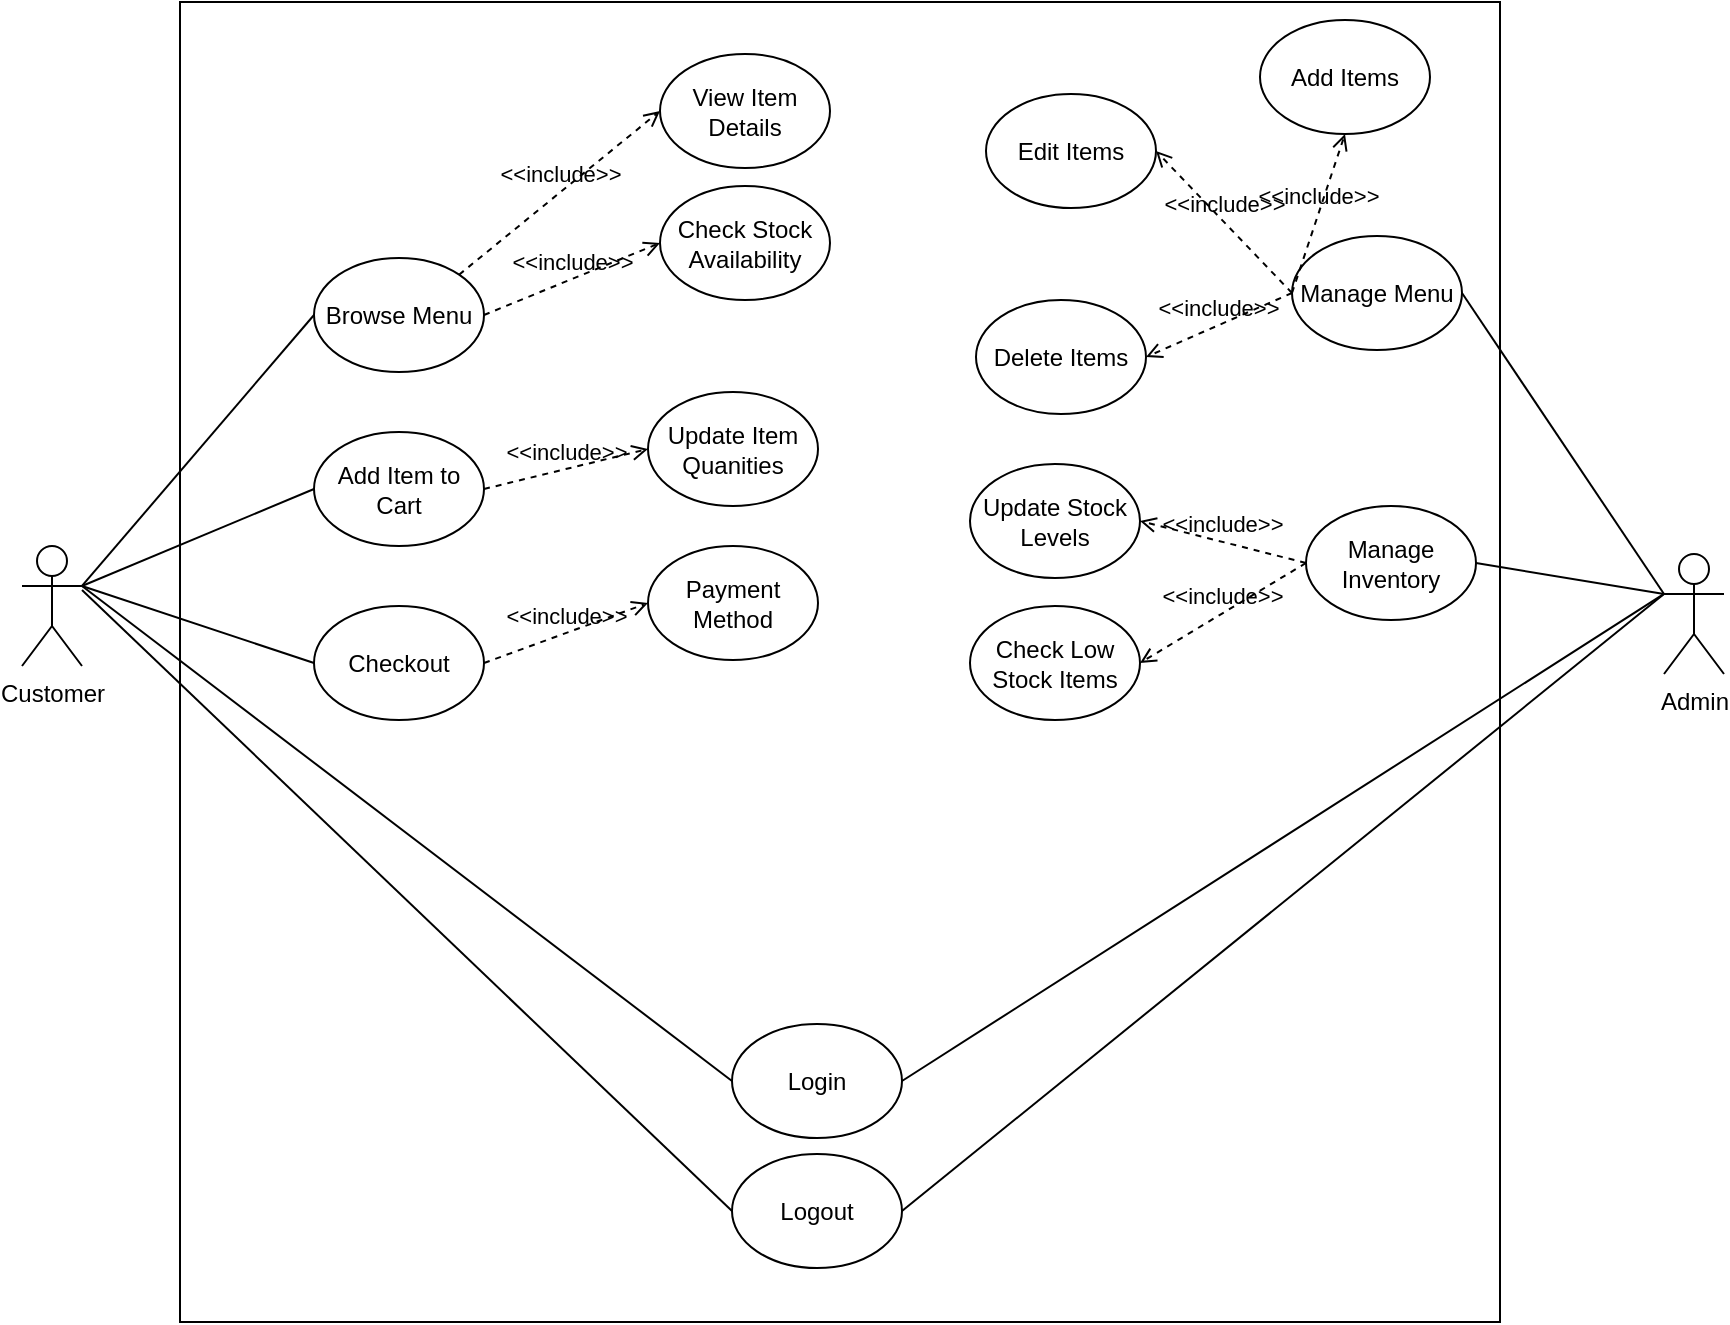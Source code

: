 <mxfile version="24.9.1">
  <diagram name="Page-1" id="RX876EHW3NxuH8kurLuv">
    <mxGraphModel dx="1173" dy="624" grid="0" gridSize="10" guides="1" tooltips="1" connect="1" arrows="1" fold="1" page="1" pageScale="1" pageWidth="4681" pageHeight="3300" math="0" shadow="0">
      <root>
        <mxCell id="0" />
        <mxCell id="1" parent="0" />
        <mxCell id="qCOEzPy5PeNLTDnwAvbh-1" value="" style="whiteSpace=wrap;html=1;aspect=fixed;" vertex="1" parent="1">
          <mxGeometry x="317" y="51" width="660" height="660" as="geometry" />
        </mxCell>
        <mxCell id="qCOEzPy5PeNLTDnwAvbh-2" value="Customer" style="shape=umlActor;verticalLabelPosition=bottom;verticalAlign=top;html=1;outlineConnect=0;" vertex="1" parent="1">
          <mxGeometry x="238" y="323" width="30" height="60" as="geometry" />
        </mxCell>
        <mxCell id="qCOEzPy5PeNLTDnwAvbh-3" value="Admin" style="shape=umlActor;verticalLabelPosition=bottom;verticalAlign=top;html=1;outlineConnect=0;" vertex="1" parent="1">
          <mxGeometry x="1059" y="327" width="30" height="60" as="geometry" />
        </mxCell>
        <mxCell id="qCOEzPy5PeNLTDnwAvbh-5" value="Browse Menu" style="ellipse;whiteSpace=wrap;html=1;" vertex="1" parent="1">
          <mxGeometry x="384" y="179" width="85" height="57" as="geometry" />
        </mxCell>
        <mxCell id="qCOEzPy5PeNLTDnwAvbh-13" value="" style="endArrow=none;html=1;rounded=0;exitX=1;exitY=0.333;exitDx=0;exitDy=0;exitPerimeter=0;entryX=0;entryY=0.5;entryDx=0;entryDy=0;" edge="1" parent="1" source="qCOEzPy5PeNLTDnwAvbh-2" target="qCOEzPy5PeNLTDnwAvbh-5">
          <mxGeometry width="50" height="50" relative="1" as="geometry">
            <mxPoint x="426" y="358" as="sourcePoint" />
            <mxPoint x="476" y="308" as="targetPoint" />
          </mxGeometry>
        </mxCell>
        <mxCell id="qCOEzPy5PeNLTDnwAvbh-16" value="Add Item to Cart" style="ellipse;whiteSpace=wrap;html=1;" vertex="1" parent="1">
          <mxGeometry x="384" y="266" width="85" height="57" as="geometry" />
        </mxCell>
        <mxCell id="qCOEzPy5PeNLTDnwAvbh-18" value="Checkout" style="ellipse;whiteSpace=wrap;html=1;" vertex="1" parent="1">
          <mxGeometry x="384" y="353" width="85" height="57" as="geometry" />
        </mxCell>
        <mxCell id="qCOEzPy5PeNLTDnwAvbh-20" value="Logout" style="ellipse;whiteSpace=wrap;html=1;" vertex="1" parent="1">
          <mxGeometry x="593" y="627" width="85" height="57" as="geometry" />
        </mxCell>
        <mxCell id="qCOEzPy5PeNLTDnwAvbh-21" value="Manage Inventory" style="ellipse;whiteSpace=wrap;html=1;" vertex="1" parent="1">
          <mxGeometry x="880" y="303" width="85" height="57" as="geometry" />
        </mxCell>
        <mxCell id="qCOEzPy5PeNLTDnwAvbh-22" value="Manage Menu" style="ellipse;whiteSpace=wrap;html=1;" vertex="1" parent="1">
          <mxGeometry x="873" y="168" width="85" height="57" as="geometry" />
        </mxCell>
        <mxCell id="qCOEzPy5PeNLTDnwAvbh-24" value="" style="endArrow=none;html=1;rounded=0;exitX=1;exitY=0.333;exitDx=0;exitDy=0;exitPerimeter=0;entryX=0;entryY=0.5;entryDx=0;entryDy=0;" edge="1" parent="1" source="qCOEzPy5PeNLTDnwAvbh-2" target="qCOEzPy5PeNLTDnwAvbh-16">
          <mxGeometry width="50" height="50" relative="1" as="geometry">
            <mxPoint x="750" y="357" as="sourcePoint" />
            <mxPoint x="800" y="307" as="targetPoint" />
          </mxGeometry>
        </mxCell>
        <mxCell id="qCOEzPy5PeNLTDnwAvbh-25" value="" style="endArrow=none;html=1;rounded=0;exitX=1;exitY=0.333;exitDx=0;exitDy=0;exitPerimeter=0;entryX=0;entryY=0.5;entryDx=0;entryDy=0;" edge="1" parent="1" source="qCOEzPy5PeNLTDnwAvbh-2" target="qCOEzPy5PeNLTDnwAvbh-18">
          <mxGeometry width="50" height="50" relative="1" as="geometry">
            <mxPoint x="750" y="357" as="sourcePoint" />
            <mxPoint x="800" y="307" as="targetPoint" />
          </mxGeometry>
        </mxCell>
        <mxCell id="qCOEzPy5PeNLTDnwAvbh-26" value="" style="endArrow=none;html=1;rounded=0;entryX=0;entryY=0.5;entryDx=0;entryDy=0;" edge="1" parent="1" target="qCOEzPy5PeNLTDnwAvbh-20">
          <mxGeometry width="50" height="50" relative="1" as="geometry">
            <mxPoint x="268" y="345" as="sourcePoint" />
            <mxPoint x="800" y="307" as="targetPoint" />
          </mxGeometry>
        </mxCell>
        <mxCell id="qCOEzPy5PeNLTDnwAvbh-29" value="View Item Details" style="ellipse;whiteSpace=wrap;html=1;" vertex="1" parent="1">
          <mxGeometry x="557" y="77" width="85" height="57" as="geometry" />
        </mxCell>
        <mxCell id="qCOEzPy5PeNLTDnwAvbh-32" value="Check Stock Availability" style="ellipse;whiteSpace=wrap;html=1;" vertex="1" parent="1">
          <mxGeometry x="557" y="143" width="85" height="57" as="geometry" />
        </mxCell>
        <mxCell id="qCOEzPy5PeNLTDnwAvbh-36" value="&amp;lt;&amp;lt;include&amp;gt;&amp;gt;" style="html=1;verticalAlign=bottom;labelBackgroundColor=none;endArrow=open;endFill=0;dashed=1;rounded=0;exitX=1;exitY=0.5;exitDx=0;exitDy=0;entryX=0;entryY=0.5;entryDx=0;entryDy=0;" edge="1" parent="1" source="qCOEzPy5PeNLTDnwAvbh-16" target="qCOEzPy5PeNLTDnwAvbh-37">
          <mxGeometry width="160" relative="1" as="geometry">
            <mxPoint x="695" y="332" as="sourcePoint" />
            <mxPoint x="855" y="332" as="targetPoint" />
          </mxGeometry>
        </mxCell>
        <mxCell id="qCOEzPy5PeNLTDnwAvbh-37" value="Update Item Quanities" style="ellipse;whiteSpace=wrap;html=1;" vertex="1" parent="1">
          <mxGeometry x="551" y="246" width="85" height="57" as="geometry" />
        </mxCell>
        <mxCell id="qCOEzPy5PeNLTDnwAvbh-38" value="&amp;lt;&amp;lt;include&amp;gt;&amp;gt;" style="html=1;verticalAlign=bottom;labelBackgroundColor=none;endArrow=open;endFill=0;dashed=1;rounded=0;exitX=1;exitY=0;exitDx=0;exitDy=0;entryX=0;entryY=0.5;entryDx=0;entryDy=0;" edge="1" parent="1" source="qCOEzPy5PeNLTDnwAvbh-5" target="qCOEzPy5PeNLTDnwAvbh-29">
          <mxGeometry width="160" relative="1" as="geometry">
            <mxPoint x="695" y="332" as="sourcePoint" />
            <mxPoint x="855" y="332" as="targetPoint" />
          </mxGeometry>
        </mxCell>
        <mxCell id="qCOEzPy5PeNLTDnwAvbh-39" value="&amp;lt;&amp;lt;include&amp;gt;&amp;gt;" style="html=1;verticalAlign=bottom;labelBackgroundColor=none;endArrow=open;endFill=0;dashed=1;rounded=0;exitX=1;exitY=0.5;exitDx=0;exitDy=0;entryX=0;entryY=0.5;entryDx=0;entryDy=0;" edge="1" parent="1" source="qCOEzPy5PeNLTDnwAvbh-5" target="qCOEzPy5PeNLTDnwAvbh-32">
          <mxGeometry width="160" relative="1" as="geometry">
            <mxPoint x="695" y="332" as="sourcePoint" />
            <mxPoint x="855" y="332" as="targetPoint" />
          </mxGeometry>
        </mxCell>
        <mxCell id="qCOEzPy5PeNLTDnwAvbh-40" value="&amp;lt;&amp;lt;include&amp;gt;&amp;gt;" style="html=1;verticalAlign=bottom;labelBackgroundColor=none;endArrow=open;endFill=0;dashed=1;rounded=0;exitX=1;exitY=0.5;exitDx=0;exitDy=0;entryX=0;entryY=0.5;entryDx=0;entryDy=0;" edge="1" parent="1" source="qCOEzPy5PeNLTDnwAvbh-18" target="qCOEzPy5PeNLTDnwAvbh-42">
          <mxGeometry width="160" relative="1" as="geometry">
            <mxPoint x="695" y="443" as="sourcePoint" />
            <mxPoint x="855" y="443" as="targetPoint" />
          </mxGeometry>
        </mxCell>
        <mxCell id="qCOEzPy5PeNLTDnwAvbh-42" value="Payment Method" style="ellipse;whiteSpace=wrap;html=1;" vertex="1" parent="1">
          <mxGeometry x="551" y="323" width="85" height="57" as="geometry" />
        </mxCell>
        <mxCell id="qCOEzPy5PeNLTDnwAvbh-44" value="Add Items" style="ellipse;whiteSpace=wrap;html=1;" vertex="1" parent="1">
          <mxGeometry x="857" y="60" width="85" height="57" as="geometry" />
        </mxCell>
        <mxCell id="qCOEzPy5PeNLTDnwAvbh-45" value="Delete Items" style="ellipse;whiteSpace=wrap;html=1;" vertex="1" parent="1">
          <mxGeometry x="715" y="200" width="85" height="57" as="geometry" />
        </mxCell>
        <mxCell id="qCOEzPy5PeNLTDnwAvbh-46" value="Edit Items" style="ellipse;whiteSpace=wrap;html=1;" vertex="1" parent="1">
          <mxGeometry x="720" y="97" width="85" height="57" as="geometry" />
        </mxCell>
        <mxCell id="qCOEzPy5PeNLTDnwAvbh-48" value="&amp;lt;&amp;lt;include&amp;gt;&amp;gt;" style="html=1;verticalAlign=bottom;labelBackgroundColor=none;endArrow=open;endFill=0;dashed=1;rounded=0;exitX=0;exitY=0.5;exitDx=0;exitDy=0;entryX=0.5;entryY=1;entryDx=0;entryDy=0;" edge="1" parent="1" source="qCOEzPy5PeNLTDnwAvbh-22" target="qCOEzPy5PeNLTDnwAvbh-44">
          <mxGeometry width="160" relative="1" as="geometry">
            <mxPoint x="803" y="352" as="sourcePoint" />
            <mxPoint x="855" y="355" as="targetPoint" />
          </mxGeometry>
        </mxCell>
        <mxCell id="qCOEzPy5PeNLTDnwAvbh-49" value="&amp;lt;&amp;lt;include&amp;gt;&amp;gt;" style="html=1;verticalAlign=bottom;labelBackgroundColor=none;endArrow=open;endFill=0;dashed=1;rounded=0;exitX=0;exitY=0.5;exitDx=0;exitDy=0;entryX=1;entryY=0.5;entryDx=0;entryDy=0;" edge="1" parent="1" source="qCOEzPy5PeNLTDnwAvbh-22" target="qCOEzPy5PeNLTDnwAvbh-46">
          <mxGeometry width="160" relative="1" as="geometry">
            <mxPoint x="695" y="355" as="sourcePoint" />
            <mxPoint x="855" y="355" as="targetPoint" />
          </mxGeometry>
        </mxCell>
        <mxCell id="qCOEzPy5PeNLTDnwAvbh-50" value="&amp;lt;&amp;lt;include&amp;gt;&amp;gt;" style="html=1;verticalAlign=bottom;labelBackgroundColor=none;endArrow=open;endFill=0;dashed=1;rounded=0;exitX=0;exitY=0.5;exitDx=0;exitDy=0;entryX=1;entryY=0.5;entryDx=0;entryDy=0;" edge="1" parent="1" source="qCOEzPy5PeNLTDnwAvbh-22" target="qCOEzPy5PeNLTDnwAvbh-45">
          <mxGeometry width="160" relative="1" as="geometry">
            <mxPoint x="695" y="355" as="sourcePoint" />
            <mxPoint x="855" y="355" as="targetPoint" />
          </mxGeometry>
        </mxCell>
        <mxCell id="qCOEzPy5PeNLTDnwAvbh-51" value="Update Stock Levels" style="ellipse;whiteSpace=wrap;html=1;" vertex="1" parent="1">
          <mxGeometry x="712" y="282" width="85" height="57" as="geometry" />
        </mxCell>
        <mxCell id="qCOEzPy5PeNLTDnwAvbh-52" value="&amp;lt;&amp;lt;include&amp;gt;&amp;gt;" style="html=1;verticalAlign=bottom;labelBackgroundColor=none;endArrow=open;endFill=0;dashed=1;rounded=0;exitX=0;exitY=0.5;exitDx=0;exitDy=0;entryX=1;entryY=0.5;entryDx=0;entryDy=0;" edge="1" parent="1" source="qCOEzPy5PeNLTDnwAvbh-21" target="qCOEzPy5PeNLTDnwAvbh-51">
          <mxGeometry width="160" relative="1" as="geometry">
            <mxPoint x="695" y="355" as="sourcePoint" />
            <mxPoint x="855" y="355" as="targetPoint" />
          </mxGeometry>
        </mxCell>
        <mxCell id="qCOEzPy5PeNLTDnwAvbh-54" value="Check Low Stock Items" style="ellipse;whiteSpace=wrap;html=1;" vertex="1" parent="1">
          <mxGeometry x="712" y="353" width="85" height="57" as="geometry" />
        </mxCell>
        <mxCell id="qCOEzPy5PeNLTDnwAvbh-55" value="&amp;lt;&amp;lt;include&amp;gt;&amp;gt;" style="html=1;verticalAlign=bottom;labelBackgroundColor=none;endArrow=open;endFill=0;dashed=1;rounded=0;exitX=0;exitY=0.5;exitDx=0;exitDy=0;entryX=1;entryY=0.5;entryDx=0;entryDy=0;" edge="1" parent="1" source="qCOEzPy5PeNLTDnwAvbh-21" target="qCOEzPy5PeNLTDnwAvbh-54">
          <mxGeometry width="160" relative="1" as="geometry">
            <mxPoint x="888" y="408" as="sourcePoint" />
            <mxPoint x="805" y="387" as="targetPoint" />
          </mxGeometry>
        </mxCell>
        <mxCell id="qCOEzPy5PeNLTDnwAvbh-57" value="" style="endArrow=none;html=1;rounded=0;entryX=0;entryY=0.333;entryDx=0;entryDy=0;entryPerimeter=0;exitX=1;exitY=0.5;exitDx=0;exitDy=0;" edge="1" parent="1" source="qCOEzPy5PeNLTDnwAvbh-22" target="qCOEzPy5PeNLTDnwAvbh-3">
          <mxGeometry width="50" height="50" relative="1" as="geometry">
            <mxPoint x="777" y="388" as="sourcePoint" />
            <mxPoint x="827" y="338" as="targetPoint" />
          </mxGeometry>
        </mxCell>
        <mxCell id="qCOEzPy5PeNLTDnwAvbh-58" value="" style="endArrow=none;html=1;rounded=0;entryX=0;entryY=0.333;entryDx=0;entryDy=0;entryPerimeter=0;exitX=1;exitY=0.5;exitDx=0;exitDy=0;" edge="1" parent="1" source="qCOEzPy5PeNLTDnwAvbh-21" target="qCOEzPy5PeNLTDnwAvbh-3">
          <mxGeometry width="50" height="50" relative="1" as="geometry">
            <mxPoint x="996" y="330" as="sourcePoint" />
            <mxPoint x="1097" y="480" as="targetPoint" />
          </mxGeometry>
        </mxCell>
        <mxCell id="qCOEzPy5PeNLTDnwAvbh-59" value="" style="endArrow=none;html=1;rounded=0;entryX=0;entryY=0.333;entryDx=0;entryDy=0;entryPerimeter=0;exitX=1;exitY=0.5;exitDx=0;exitDy=0;" edge="1" parent="1" source="qCOEzPy5PeNLTDnwAvbh-20" target="qCOEzPy5PeNLTDnwAvbh-3">
          <mxGeometry width="50" height="50" relative="1" as="geometry">
            <mxPoint x="968.0" y="514.5" as="sourcePoint" />
            <mxPoint x="1069" y="357" as="targetPoint" />
          </mxGeometry>
        </mxCell>
        <mxCell id="qCOEzPy5PeNLTDnwAvbh-60" value="Login" style="ellipse;whiteSpace=wrap;html=1;" vertex="1" parent="1">
          <mxGeometry x="593" y="562" width="85" height="57" as="geometry" />
        </mxCell>
        <mxCell id="qCOEzPy5PeNLTDnwAvbh-61" value="" style="endArrow=none;html=1;rounded=0;exitX=0;exitY=0.5;exitDx=0;exitDy=0;entryX=1;entryY=0.333;entryDx=0;entryDy=0;entryPerimeter=0;" edge="1" parent="1" source="qCOEzPy5PeNLTDnwAvbh-60" target="qCOEzPy5PeNLTDnwAvbh-2">
          <mxGeometry width="50" height="50" relative="1" as="geometry">
            <mxPoint x="734" y="393" as="sourcePoint" />
            <mxPoint x="784" y="343" as="targetPoint" />
          </mxGeometry>
        </mxCell>
        <mxCell id="qCOEzPy5PeNLTDnwAvbh-62" value="" style="endArrow=none;html=1;rounded=0;exitX=1;exitY=0.5;exitDx=0;exitDy=0;entryX=0;entryY=0.333;entryDx=0;entryDy=0;entryPerimeter=0;" edge="1" parent="1" source="qCOEzPy5PeNLTDnwAvbh-60" target="qCOEzPy5PeNLTDnwAvbh-3">
          <mxGeometry width="50" height="50" relative="1" as="geometry">
            <mxPoint x="734" y="393" as="sourcePoint" />
            <mxPoint x="784" y="343" as="targetPoint" />
          </mxGeometry>
        </mxCell>
      </root>
    </mxGraphModel>
  </diagram>
</mxfile>
